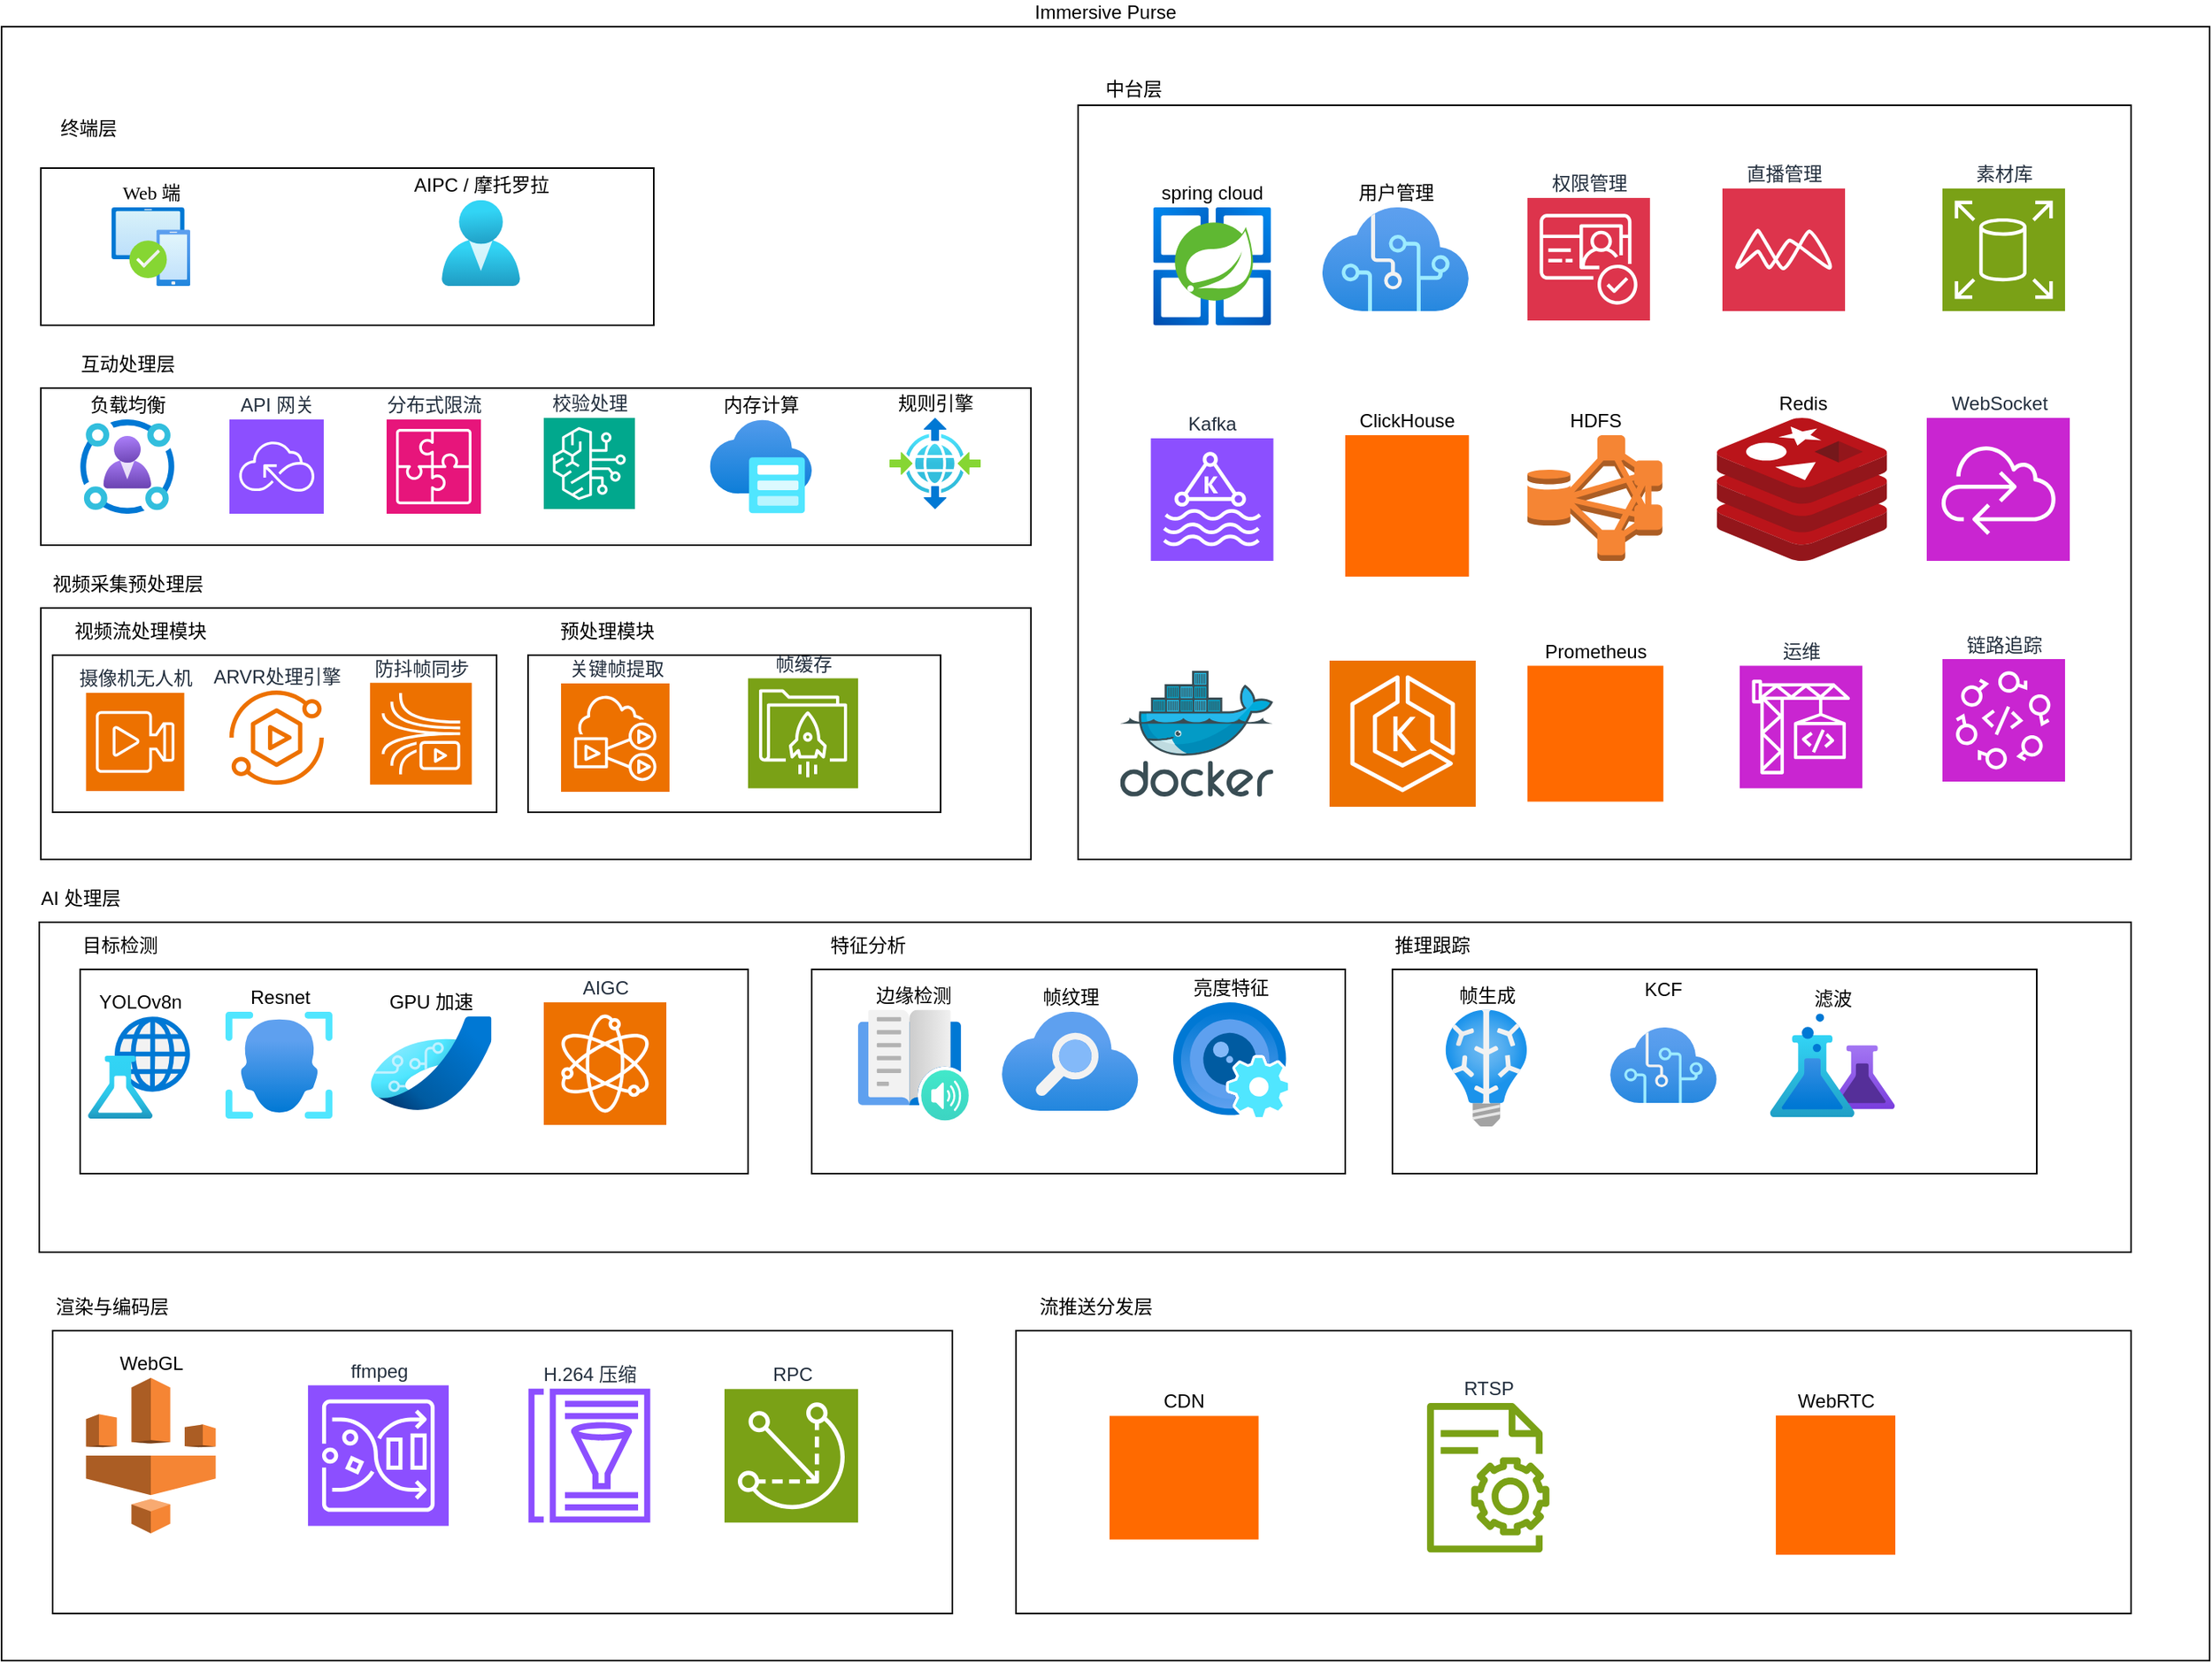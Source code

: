 <mxfile version="28.1.0">
  <diagram name="第 1 页" id="j7T6rVBxxdLHiMrKp17y">
    <mxGraphModel dx="2590" dy="1415" grid="1" gridSize="10" guides="1" tooltips="1" connect="1" arrows="1" fold="1" page="1" pageScale="1" pageWidth="1900" pageHeight="2000" math="0" shadow="0">
      <root>
        <mxCell id="0" />
        <mxCell id="1" parent="0" />
        <mxCell id="_O-edJC-RUrUkgMbYZwg-1" value="" style="rounded=0;whiteSpace=wrap;html=1;" parent="1" vertex="1">
          <mxGeometry x="830" y="660" width="180" height="80" as="geometry" />
        </mxCell>
        <mxCell id="_O-edJC-RUrUkgMbYZwg-2" value="Immersive Purse" style="rounded=0;whiteSpace=wrap;html=1;labelPosition=center;verticalLabelPosition=top;align=center;verticalAlign=bottom;" parent="1" vertex="1">
          <mxGeometry x="105" y="580" width="1405" height="1040" as="geometry" />
        </mxCell>
        <mxCell id="_O-edJC-RUrUkgMbYZwg-3" value="" style="rounded=0;whiteSpace=wrap;html=1;labelPosition=left;verticalLabelPosition=top;align=right;verticalAlign=bottom;" parent="1" vertex="1">
          <mxGeometry x="130" y="670" width="390" height="100" as="geometry" />
        </mxCell>
        <mxCell id="_O-edJC-RUrUkgMbYZwg-4" value="Web 端" style="image;aspect=fixed;html=1;points=[];align=center;fontSize=12;image=img/lib/azure2/identity/Multi_Factor_Authentication.svg;fontFamily=Georgia;labelPosition=center;verticalLabelPosition=top;verticalAlign=bottom;" parent="1" vertex="1">
          <mxGeometry x="175" y="695" width="50" height="50" as="geometry" />
        </mxCell>
        <mxCell id="_O-edJC-RUrUkgMbYZwg-5" value="终端层" style="text;html=1;align=center;verticalAlign=middle;resizable=0;points=[];autosize=1;strokeColor=none;fillColor=none;" parent="1" vertex="1">
          <mxGeometry x="130" y="630" width="60" height="30" as="geometry" />
        </mxCell>
        <mxCell id="_O-edJC-RUrUkgMbYZwg-6" style="edgeStyle=orthogonalEdgeStyle;rounded=0;orthogonalLoop=1;jettySize=auto;html=1;exitX=0.5;exitY=1;exitDx=0;exitDy=0;" parent="1" source="_O-edJC-RUrUkgMbYZwg-3" target="_O-edJC-RUrUkgMbYZwg-3" edge="1">
          <mxGeometry relative="1" as="geometry" />
        </mxCell>
        <mxCell id="_O-edJC-RUrUkgMbYZwg-7" value="AIPC / 摩托罗拉" style="image;aspect=fixed;html=1;points=[];align=center;fontSize=12;image=img/lib/azure2/identity/Users.svg;labelPosition=center;verticalLabelPosition=top;verticalAlign=bottom;" parent="1" vertex="1">
          <mxGeometry x="385" y="690.32" width="50" height="54.68" as="geometry" />
        </mxCell>
        <mxCell id="_O-edJC-RUrUkgMbYZwg-8" value="" style="rounded=0;whiteSpace=wrap;html=1;labelPosition=left;verticalLabelPosition=top;align=right;verticalAlign=bottom;" parent="1" vertex="1">
          <mxGeometry x="130" y="810" width="630" height="100" as="geometry" />
        </mxCell>
        <mxCell id="_O-edJC-RUrUkgMbYZwg-9" value="互动处理层" style="text;html=1;align=center;verticalAlign=middle;resizable=0;points=[];autosize=1;strokeColor=none;fillColor=none;" parent="1" vertex="1">
          <mxGeometry x="145" y="780" width="80" height="30" as="geometry" />
        </mxCell>
        <mxCell id="_O-edJC-RUrUkgMbYZwg-10" value="API 网关" style="sketch=0;points=[[0,0,0],[0.25,0,0],[0.5,0,0],[0.75,0,0],[1,0,0],[0,1,0],[0.25,1,0],[0.5,1,0],[0.75,1,0],[1,1,0],[0,0.25,0],[0,0.5,0],[0,0.75,0],[1,0.25,0],[1,0.5,0],[1,0.75,0]];outlineConnect=0;fontColor=#232F3E;fillColor=#8C4FFF;strokeColor=#ffffff;dashed=0;verticalLabelPosition=top;verticalAlign=bottom;align=center;html=1;fontSize=12;fontStyle=0;aspect=fixed;shape=mxgraph.aws4.resourceIcon;resIcon=mxgraph.aws4.serverless;labelPosition=center;" parent="1" vertex="1">
          <mxGeometry x="250" y="830" width="60" height="60" as="geometry" />
        </mxCell>
        <mxCell id="_O-edJC-RUrUkgMbYZwg-11" value="负载均衡" style="image;aspect=fixed;html=1;points=[];align=center;fontSize=12;image=img/lib/azure2/identity/Identity_Governance.svg;labelPosition=center;verticalLabelPosition=top;verticalAlign=bottom;" parent="1" vertex="1">
          <mxGeometry x="155" y="830" width="60" height="60" as="geometry" />
        </mxCell>
        <mxCell id="_O-edJC-RUrUkgMbYZwg-12" value="分布式限流" style="sketch=0;points=[[0,0,0],[0.25,0,0],[0.5,0,0],[0.75,0,0],[1,0,0],[0,1,0],[0.25,1,0],[0.5,1,0],[0.75,1,0],[1,1,0],[0,0.25,0],[0,0.5,0],[0,0.75,0],[1,0.25,0],[1,0.5,0],[1,0.75,0]];outlineConnect=0;fontColor=#232F3E;fillColor=#E7157B;strokeColor=#ffffff;dashed=0;verticalLabelPosition=top;verticalAlign=bottom;align=center;html=1;fontSize=12;fontStyle=0;aspect=fixed;shape=mxgraph.aws4.resourceIcon;resIcon=mxgraph.aws4.application_integration;labelPosition=center;" parent="1" vertex="1">
          <mxGeometry x="350" y="830" width="60" height="60" as="geometry" />
        </mxCell>
        <mxCell id="_O-edJC-RUrUkgMbYZwg-13" value="校验处理" style="sketch=0;points=[[0,0,0],[0.25,0,0],[0.5,0,0],[0.75,0,0],[1,0,0],[0,1,0],[0.25,1,0],[0.5,1,0],[0.75,1,0],[1,1,0],[0,0.25,0],[0,0.5,0],[0,0.75,0],[1,0.25,0],[1,0.5,0],[1,0.75,0]];outlineConnect=0;fontColor=#232F3E;fillColor=#01A88D;strokeColor=#ffffff;dashed=0;verticalLabelPosition=top;verticalAlign=bottom;align=center;html=1;fontSize=12;fontStyle=0;aspect=fixed;shape=mxgraph.aws4.resourceIcon;resIcon=mxgraph.aws4.bedrock;labelPosition=center;" parent="1" vertex="1">
          <mxGeometry x="450" y="829" width="58" height="58" as="geometry" />
        </mxCell>
        <mxCell id="_O-edJC-RUrUkgMbYZwg-15" value="规则引擎" style="image;aspect=fixed;html=1;points=[];align=center;fontSize=12;image=img/lib/azure2/networking/Azure_Communications_Gateway.svg;labelPosition=center;verticalLabelPosition=top;verticalAlign=bottom;" parent="1" vertex="1">
          <mxGeometry x="670" y="829" width="58" height="58" as="geometry" />
        </mxCell>
        <mxCell id="_O-edJC-RUrUkgMbYZwg-16" value="&lt;span style=&quot;color: rgba(0, 0, 0, 0); font-family: monospace; font-size: 0px; text-align: start; text-wrap-mode: nowrap;&quot;&gt;%3CmxGraphModel%3E%3Croot%3E%3CmxCell%20id%3D%220%22%2F%3E%3CmxCell%20id%3D%221%22%20parent%3D%220%22%2F%3E%3CmxCell%20id%3D%222%22%20value%3D%22%22%20style%3D%22rounded%3D0%3BwhiteSpace%3Dwrap%3Bhtml%3D1%3B%22%20vertex%3D%221%22%20parent%3D%221%22%3E%3CmxGeometry%20x%3D%22147.5%22%20y%3D%22980%22%20width%3D%22262.5%22%20height%3D%22100%22%20as%3D%22geometry%22%2F%3E%3C%2FmxCell%3E%3C%2Froot%3E%3C%2FmxGraphModel%3E&lt;/span&gt;" style="rounded=0;whiteSpace=wrap;html=1;labelPosition=center;verticalLabelPosition=top;align=center;verticalAlign=bottom;" parent="1" vertex="1">
          <mxGeometry x="130" y="950" width="630" height="160" as="geometry" />
        </mxCell>
        <mxCell id="_O-edJC-RUrUkgMbYZwg-17" value="视频采集预处理层" style="text;html=1;align=center;verticalAlign=middle;resizable=0;points=[];autosize=1;strokeColor=none;fillColor=none;" parent="1" vertex="1">
          <mxGeometry x="125" y="920" width="120" height="30" as="geometry" />
        </mxCell>
        <mxCell id="_O-edJC-RUrUkgMbYZwg-18" value="" style="rounded=0;whiteSpace=wrap;html=1;" parent="1" vertex="1">
          <mxGeometry x="137.5" y="980" width="282.5" height="100" as="geometry" />
        </mxCell>
        <mxCell id="_O-edJC-RUrUkgMbYZwg-19" value="摄像机无人机" style="sketch=0;points=[[0,0,0],[0.25,0,0],[0.5,0,0],[0.75,0,0],[1,0,0],[0,1,0],[0.25,1,0],[0.5,1,0],[0.75,1,0],[1,1,0],[0,0.25,0],[0,0.5,0],[0,0.75,0],[1,0.25,0],[1,0.5,0],[1,0.75,0]];outlineConnect=0;fontColor=#232F3E;fillColor=#ED7100;strokeColor=#ffffff;dashed=0;verticalLabelPosition=top;verticalAlign=bottom;align=center;html=1;fontSize=12;fontStyle=0;aspect=fixed;shape=mxgraph.aws4.resourceIcon;resIcon=mxgraph.aws4.media_services;labelPosition=center;" parent="1" vertex="1">
          <mxGeometry x="158.75" y="1004" width="62.5" height="62.5" as="geometry" />
        </mxCell>
        <mxCell id="_O-edJC-RUrUkgMbYZwg-20" value="ARVR处理引擎" style="sketch=0;outlineConnect=0;fontColor=#232F3E;gradientColor=none;fillColor=#ED7100;strokeColor=none;dashed=0;verticalLabelPosition=top;verticalAlign=bottom;align=center;html=1;fontSize=12;fontStyle=0;aspect=fixed;pointerEvents=1;shape=mxgraph.aws4.cloud_digital_interface;labelPosition=center;" parent="1" vertex="1">
          <mxGeometry x="250" y="1002.5" width="60" height="60" as="geometry" />
        </mxCell>
        <mxCell id="_O-edJC-RUrUkgMbYZwg-21" value="防抖帧同步" style="sketch=0;points=[[0,0,0],[0.25,0,0],[0.5,0,0],[0.75,0,0],[1,0,0],[0,1,0],[0.25,1,0],[0.5,1,0],[0.75,1,0],[1,1,0],[0,0.25,0],[0,0.5,0],[0,0.75,0],[1,0.25,0],[1,0.5,0],[1,0.75,0]];outlineConnect=0;fontColor=#232F3E;fillColor=#ED7100;strokeColor=#ffffff;dashed=0;verticalLabelPosition=top;verticalAlign=bottom;align=center;html=1;fontSize=12;fontStyle=0;aspect=fixed;shape=mxgraph.aws4.resourceIcon;resIcon=mxgraph.aws4.kinesis_video_streams;labelPosition=center;" parent="1" vertex="1">
          <mxGeometry x="339.46" y="997.63" width="64.75" height="64.75" as="geometry" />
        </mxCell>
        <mxCell id="_O-edJC-RUrUkgMbYZwg-22" value="视频流处理模块" style="text;html=1;align=center;verticalAlign=middle;resizable=0;points=[];autosize=1;strokeColor=none;fillColor=none;" parent="1" vertex="1">
          <mxGeometry x="137.5" y="950" width="110" height="30" as="geometry" />
        </mxCell>
        <mxCell id="_O-edJC-RUrUkgMbYZwg-23" value="" style="rounded=0;whiteSpace=wrap;html=1;" parent="1" vertex="1">
          <mxGeometry x="440" y="980" width="262.5" height="100" as="geometry" />
        </mxCell>
        <mxCell id="_O-edJC-RUrUkgMbYZwg-24" value="预处理模块" style="text;html=1;align=center;verticalAlign=middle;resizable=0;points=[];autosize=1;strokeColor=none;fillColor=none;" parent="1" vertex="1">
          <mxGeometry x="450" y="950" width="80" height="30" as="geometry" />
        </mxCell>
        <mxCell id="_O-edJC-RUrUkgMbYZwg-26" value="关键帧提取" style="sketch=0;points=[[0,0,0],[0.25,0,0],[0.5,0,0],[0.75,0,0],[1,0,0],[0,1,0],[0.25,1,0],[0.5,1,0],[0.75,1,0],[1,1,0],[0,0.25,0],[0,0.5,0],[0,0.75,0],[1,0.25,0],[1,0.5,0],[1,0.75,0]];outlineConnect=0;fontColor=#232F3E;fillColor=#ED7100;strokeColor=#ffffff;dashed=0;verticalLabelPosition=top;verticalAlign=bottom;align=center;html=1;fontSize=12;fontStyle=0;aspect=fixed;shape=mxgraph.aws4.resourceIcon;resIcon=mxgraph.aws4.elastic_transcoder;labelPosition=center;" parent="1" vertex="1">
          <mxGeometry x="461" y="998" width="69" height="69" as="geometry" />
        </mxCell>
        <mxCell id="_O-edJC-RUrUkgMbYZwg-27" value="" style="rounded=0;whiteSpace=wrap;html=1;" parent="1" vertex="1">
          <mxGeometry x="129" y="1150" width="1331" height="210" as="geometry" />
        </mxCell>
        <mxCell id="_O-edJC-RUrUkgMbYZwg-28" value="AI 处理层" style="text;html=1;align=center;verticalAlign=middle;resizable=0;points=[];autosize=1;strokeColor=none;fillColor=none;" parent="1" vertex="1">
          <mxGeometry x="120" y="1120" width="70" height="30" as="geometry" />
        </mxCell>
        <mxCell id="_O-edJC-RUrUkgMbYZwg-29" value="" style="rounded=0;whiteSpace=wrap;html=1;" parent="1" vertex="1">
          <mxGeometry x="155" y="1180" width="425" height="130" as="geometry" />
        </mxCell>
        <mxCell id="_O-edJC-RUrUkgMbYZwg-30" value="YOLOv8n" style="image;aspect=fixed;html=1;points=[];align=center;fontSize=12;image=img/lib/azure2/ai_machine_learning/Machine_Learning_Studio_Classic_Web_Services.svg;labelPosition=center;verticalLabelPosition=top;verticalAlign=bottom;" parent="1" vertex="1">
          <mxGeometry x="160" y="1210" width="65" height="65" as="geometry" />
        </mxCell>
        <mxCell id="_O-edJC-RUrUkgMbYZwg-31" value="Resnet" style="image;aspect=fixed;html=1;points=[];align=center;fontSize=12;image=img/lib/azure2/ai_machine_learning/Face_APIs.svg;labelPosition=center;verticalLabelPosition=top;verticalAlign=bottom;" parent="1" vertex="1">
          <mxGeometry x="247.5" y="1207" width="68" height="68" as="geometry" />
        </mxCell>
        <mxCell id="_O-edJC-RUrUkgMbYZwg-32" value="GPU 加速" style="image;aspect=fixed;html=1;points=[];align=center;fontSize=12;image=img/lib/azure2/ai_machine_learning/Azure_Applied_AI.svg;labelPosition=center;verticalLabelPosition=top;verticalAlign=bottom;" parent="1" vertex="1">
          <mxGeometry x="339.46" y="1210" width="77.77" height="59.47" as="geometry" />
        </mxCell>
        <mxCell id="_O-edJC-RUrUkgMbYZwg-33" value="目标检测" style="text;html=1;align=center;verticalAlign=middle;resizable=0;points=[];autosize=1;strokeColor=none;fillColor=none;" parent="1" vertex="1">
          <mxGeometry x="145" y="1150" width="70" height="30" as="geometry" />
        </mxCell>
        <mxCell id="_O-edJC-RUrUkgMbYZwg-34" value="" style="rounded=0;whiteSpace=wrap;html=1;" parent="1" vertex="1">
          <mxGeometry x="620.5" y="1180" width="339.5" height="130" as="geometry" />
        </mxCell>
        <mxCell id="_O-edJC-RUrUkgMbYZwg-35" value="特征分析" style="text;html=1;align=center;verticalAlign=middle;resizable=0;points=[];autosize=1;strokeColor=none;fillColor=none;" parent="1" vertex="1">
          <mxGeometry x="620.5" y="1150" width="70" height="30" as="geometry" />
        </mxCell>
        <mxCell id="_O-edJC-RUrUkgMbYZwg-36" value="帧纹理" style="image;aspect=fixed;html=1;points=[];align=center;fontSize=12;image=img/lib/azure2/app_services/Search_Services.svg;labelPosition=center;verticalLabelPosition=top;verticalAlign=bottom;" parent="1" vertex="1">
          <mxGeometry x="741.25" y="1207" width="87.21" height="63" as="geometry" />
        </mxCell>
        <mxCell id="_O-edJC-RUrUkgMbYZwg-37" value="亮度特征" style="image;aspect=fixed;html=1;points=[];align=center;fontSize=12;image=img/lib/azure2/ai_machine_learning/Custom_Vision.svg;labelPosition=center;verticalLabelPosition=top;verticalAlign=bottom;" parent="1" vertex="1">
          <mxGeometry x="850.5" y="1201" width="73" height="73" as="geometry" />
        </mxCell>
        <mxCell id="_O-edJC-RUrUkgMbYZwg-38" value="边缘检测" style="image;aspect=fixed;html=1;points=[];align=center;fontSize=12;image=img/lib/azure2/ai_machine_learning/Immersive_Readers.svg;labelPosition=center;verticalLabelPosition=top;verticalAlign=bottom;" parent="1" vertex="1">
          <mxGeometry x="650" y="1205.78" width="70.44" height="70.44" as="geometry" />
        </mxCell>
        <mxCell id="_O-edJC-RUrUkgMbYZwg-39" value="" style="rounded=0;whiteSpace=wrap;html=1;" parent="1" vertex="1">
          <mxGeometry x="790" y="630" width="670" height="480" as="geometry" />
        </mxCell>
        <mxCell id="_O-edJC-RUrUkgMbYZwg-40" value="中台层" style="text;html=1;align=center;verticalAlign=middle;resizable=0;points=[];autosize=1;strokeColor=none;fillColor=none;" parent="1" vertex="1">
          <mxGeometry x="795" y="605" width="60" height="30" as="geometry" />
        </mxCell>
        <mxCell id="_O-edJC-RUrUkgMbYZwg-41" value="spring cloud" style="image;aspect=fixed;html=1;points=[];align=center;fontSize=12;image=img/lib/azure2/compute/Azure_Spring_Cloud.svg;labelPosition=center;verticalLabelPosition=top;verticalAlign=bottom;" parent="1" vertex="1">
          <mxGeometry x="837.78" y="695" width="75" height="75" as="geometry" />
        </mxCell>
        <mxCell id="_O-edJC-RUrUkgMbYZwg-42" value="用户管理" style="image;aspect=fixed;html=1;points=[];align=center;fontSize=12;image=img/lib/azure2/ai_machine_learning/Cognitive_Services.svg;labelPosition=center;verticalLabelPosition=top;verticalAlign=bottom;" parent="1" vertex="1">
          <mxGeometry x="945.19" y="695" width="93.5" height="66" as="geometry" />
        </mxCell>
        <mxCell id="_O-edJC-RUrUkgMbYZwg-43" value="素材库" style="sketch=0;points=[[0,0,0],[0.25,0,0],[0.5,0,0],[0.75,0,0],[1,0,0],[0,1,0],[0.25,1,0],[0.5,1,0],[0.75,1,0],[1,1,0],[0,0.25,0],[0,0.5,0],[0,0.75,0],[1,0.25,0],[1,0.5,0],[1,0.75,0]];outlineConnect=0;fontColor=#232F3E;fillColor=#7AA116;strokeColor=#ffffff;dashed=0;verticalLabelPosition=top;verticalAlign=bottom;align=center;html=1;fontSize=12;fontStyle=0;aspect=fixed;shape=mxgraph.aws4.resourceIcon;resIcon=mxgraph.aws4.elastic_block_store;labelPosition=center;" parent="1" vertex="1">
          <mxGeometry x="1340" y="683" width="78" height="78" as="geometry" />
        </mxCell>
        <mxCell id="_O-edJC-RUrUkgMbYZwg-44" value="权限管理" style="sketch=0;points=[[0,0,0],[0.25,0,0],[0.5,0,0],[0.75,0,0],[1,0,0],[0,1,0],[0.25,1,0],[0.5,1,0],[0.75,1,0],[1,1,0],[0,0.25,0],[0,0.5,0],[0,0.75,0],[1,0.25,0],[1,0.5,0],[1,0.75,0]];outlineConnect=0;fontColor=#232F3E;fillColor=#DD344C;strokeColor=#ffffff;dashed=0;verticalLabelPosition=top;verticalAlign=bottom;align=center;html=1;fontSize=12;fontStyle=0;aspect=fixed;shape=mxgraph.aws4.resourceIcon;resIcon=mxgraph.aws4.cognito;labelPosition=center;" parent="1" vertex="1">
          <mxGeometry x="1075.89" y="689" width="78" height="78" as="geometry" />
        </mxCell>
        <mxCell id="_O-edJC-RUrUkgMbYZwg-45" value="直播管理" style="sketch=0;points=[[0,0,0],[0.25,0,0],[0.5,0,0],[0.75,0,0],[1,0,0],[0,1,0],[0.25,1,0],[0.5,1,0],[0.75,1,0],[1,1,0],[0,0.25,0],[0,0.5,0],[0,0.75,0],[1,0.25,0],[1,0.5,0],[1,0.75,0]];outlineConnect=0;fontColor=#232F3E;fillColor=#DD344C;strokeColor=#ffffff;dashed=0;verticalLabelPosition=top;verticalAlign=bottom;align=center;html=1;fontSize=12;fontStyle=0;aspect=fixed;shape=mxgraph.aws4.resourceIcon;resIcon=mxgraph.aws4.macie;labelPosition=center;" parent="1" vertex="1">
          <mxGeometry x="1200" y="683" width="78" height="78" as="geometry" />
        </mxCell>
        <mxCell id="_O-edJC-RUrUkgMbYZwg-46" value="Kafka" style="sketch=0;points=[[0,0,0],[0.25,0,0],[0.5,0,0],[0.75,0,0],[1,0,0],[0,1,0],[0.25,1,0],[0.5,1,0],[0.75,1,0],[1,1,0],[0,0.25,0],[0,0.5,0],[0,0.75,0],[1,0.25,0],[1,0.5,0],[1,0.75,0]];outlineConnect=0;fontColor=#232F3E;fillColor=#8C4FFF;strokeColor=#ffffff;dashed=0;verticalLabelPosition=top;verticalAlign=bottom;align=center;html=1;fontSize=12;fontStyle=0;aspect=fixed;shape=mxgraph.aws4.resourceIcon;resIcon=mxgraph.aws4.managed_streaming_for_kafka;labelPosition=center;" parent="1" vertex="1">
          <mxGeometry x="836.28" y="842" width="78" height="78" as="geometry" />
        </mxCell>
        <mxCell id="_O-edJC-RUrUkgMbYZwg-48" value="ClickHouse" style="points=[];aspect=fixed;html=1;align=center;shadow=0;dashed=0;fillColor=#FF6A00;strokeColor=none;shape=mxgraph.alibaba_cloud.clickhouse;labelPosition=center;verticalLabelPosition=top;verticalAlign=bottom;" parent="1" vertex="1">
          <mxGeometry x="960" y="840" width="78.69" height="90" as="geometry" />
        </mxCell>
        <mxCell id="_O-edJC-RUrUkgMbYZwg-49" value="HDFS" style="outlineConnect=0;dashed=0;verticalLabelPosition=top;verticalAlign=bottom;align=center;html=1;shape=mxgraph.aws3.hdfs_cluster;fillColor=#F58534;gradientColor=none;labelPosition=center;" parent="1" vertex="1">
          <mxGeometry x="1075.89" y="840" width="85.86" height="80" as="geometry" />
        </mxCell>
        <mxCell id="_O-edJC-RUrUkgMbYZwg-50" value="Redis" style="image;sketch=0;aspect=fixed;html=1;points=[];align=center;fontSize=12;image=img/lib/mscae/Cache_Redis_Product.svg;labelPosition=center;verticalLabelPosition=top;verticalAlign=bottom;" parent="1" vertex="1">
          <mxGeometry x="1196.43" y="829" width="108.33" height="91" as="geometry" />
        </mxCell>
        <mxCell id="_O-edJC-RUrUkgMbYZwg-51" value="WebSocket" style="sketch=0;points=[[0,0,0],[0.25,0,0],[0.5,0,0],[0.75,0,0],[1,0,0],[0,1,0],[0.25,1,0],[0.5,1,0],[0.75,1,0],[1,1,0],[0,0.25,0],[0,0.5,0],[0,0.75,0],[1,0.25,0],[1,0.5,0],[1,0.75,0]];outlineConnect=0;fontColor=#232F3E;fillColor=#C925D1;strokeColor=#ffffff;dashed=0;verticalLabelPosition=top;verticalAlign=bottom;align=center;html=1;fontSize=12;fontStyle=0;aspect=fixed;shape=mxgraph.aws4.resourceIcon;resIcon=mxgraph.aws4.cloud_control_api;labelPosition=center;" parent="1" vertex="1">
          <mxGeometry x="1330" y="829" width="91" height="91" as="geometry" />
        </mxCell>
        <mxCell id="_O-edJC-RUrUkgMbYZwg-52" value="运维" style="sketch=0;points=[[0,0,0],[0.25,0,0],[0.5,0,0],[0.75,0,0],[1,0,0],[0,1,0],[0.25,1,0],[0.5,1,0],[0.75,1,0],[1,1,0],[0,0.25,0],[0,0.5,0],[0,0.75,0],[1,0.25,0],[1,0.5,0],[1,0.75,0]];outlineConnect=0;fontColor=#232F3E;fillColor=#C925D1;strokeColor=#ffffff;dashed=0;verticalLabelPosition=top;verticalAlign=bottom;align=center;html=1;fontSize=12;fontStyle=0;aspect=fixed;shape=mxgraph.aws4.resourceIcon;resIcon=mxgraph.aws4.codebuild;labelPosition=center;" parent="1" vertex="1">
          <mxGeometry x="1211" y="986.75" width="78" height="78" as="geometry" />
        </mxCell>
        <mxCell id="_O-edJC-RUrUkgMbYZwg-53" value="链路追踪" style="sketch=0;points=[[0,0,0],[0.25,0,0],[0.5,0,0],[0.75,0,0],[1,0,0],[0,1,0],[0.25,1,0],[0.5,1,0],[0.75,1,0],[1,1,0],[0,0.25,0],[0,0.5,0],[0,0.75,0],[1,0.25,0],[1,0.5,0],[1,0.75,0]];outlineConnect=0;fontColor=#232F3E;fillColor=#C925D1;strokeColor=#ffffff;dashed=0;verticalLabelPosition=top;verticalAlign=bottom;align=center;html=1;fontSize=12;fontStyle=0;aspect=fixed;shape=mxgraph.aws4.resourceIcon;resIcon=mxgraph.aws4.codestar;labelPosition=center;" parent="1" vertex="1">
          <mxGeometry x="1340" y="982.5" width="78" height="78" as="geometry" />
        </mxCell>
        <mxCell id="_O-edJC-RUrUkgMbYZwg-54" value="" style="image;sketch=0;aspect=fixed;html=1;points=[];align=center;fontSize=12;image=img/lib/mscae/Docker.svg;" parent="1" vertex="1">
          <mxGeometry x="816.73" y="990" width="97.55" height="80" as="geometry" />
        </mxCell>
        <mxCell id="_O-edJC-RUrUkgMbYZwg-55" value="" style="sketch=0;points=[[0,0,0],[0.25,0,0],[0.5,0,0],[0.75,0,0],[1,0,0],[0,1,0],[0.25,1,0],[0.5,1,0],[0.75,1,0],[1,1,0],[0,0.25,0],[0,0.5,0],[0,0.75,0],[1,0.25,0],[1,0.5,0],[1,0.75,0]];outlineConnect=0;fontColor=#232F3E;fillColor=#ED7100;strokeColor=#ffffff;dashed=0;verticalLabelPosition=bottom;verticalAlign=top;align=center;html=1;fontSize=12;fontStyle=0;aspect=fixed;shape=mxgraph.aws4.resourceIcon;resIcon=mxgraph.aws4.eks;" parent="1" vertex="1">
          <mxGeometry x="950" y="983.5" width="93" height="93" as="geometry" />
        </mxCell>
        <mxCell id="_O-edJC-RUrUkgMbYZwg-56" value="AIGC" style="sketch=0;points=[[0,0,0],[0.25,0,0],[0.5,0,0],[0.75,0,0],[1,0,0],[0,1,0],[0.25,1,0],[0.5,1,0],[0.75,1,0],[1,1,0],[0,0.25,0],[0,0.5,0],[0,0.75,0],[1,0.25,0],[1,0.5,0],[1,0.75,0]];outlineConnect=0;fontColor=#232F3E;fillColor=#ED7100;strokeColor=#ffffff;dashed=0;verticalLabelPosition=top;verticalAlign=bottom;align=center;html=1;fontSize=12;fontStyle=0;aspect=fixed;shape=mxgraph.aws4.resourceIcon;resIcon=mxgraph.aws4.quantum_technologies;labelPosition=center;" parent="1" vertex="1">
          <mxGeometry x="450" y="1201" width="78" height="78" as="geometry" />
        </mxCell>
        <mxCell id="_O-edJC-RUrUkgMbYZwg-57" value="" style="rounded=0;whiteSpace=wrap;html=1;" parent="1" vertex="1">
          <mxGeometry x="990" y="1180" width="410" height="130" as="geometry" />
        </mxCell>
        <mxCell id="_O-edJC-RUrUkgMbYZwg-58" value="推理跟踪" style="text;html=1;align=center;verticalAlign=middle;resizable=0;points=[];autosize=1;strokeColor=none;fillColor=none;" parent="1" vertex="1">
          <mxGeometry x="980" y="1150" width="70" height="30" as="geometry" />
        </mxCell>
        <mxCell id="_O-edJC-RUrUkgMbYZwg-59" value="帧生成" style="image;aspect=fixed;html=1;points=[];align=center;fontSize=12;image=img/lib/azure2/ai_machine_learning/Batch_AI.svg;labelPosition=center;verticalLabelPosition=top;verticalAlign=bottom;" parent="1" vertex="1">
          <mxGeometry x="1023.5" y="1205.78" width="52.39" height="74.22" as="geometry" />
        </mxCell>
        <mxCell id="_O-edJC-RUrUkgMbYZwg-60" value="滤波" style="image;aspect=fixed;html=1;points=[];align=center;fontSize=12;image=img/lib/azure2/ai_machine_learning/Azure_Experimentation_Studio.svg;labelPosition=center;verticalLabelPosition=top;verticalAlign=bottom;" parent="1" vertex="1">
          <mxGeometry x="1230" y="1208.12" width="80" height="65.88" as="geometry" />
        </mxCell>
        <mxCell id="_O-edJC-RUrUkgMbYZwg-61" value="KCF&lt;div&gt;&lt;br&gt;&lt;/div&gt;" style="image;aspect=fixed;html=1;points=[];align=center;fontSize=12;image=img/lib/azure2/ai_machine_learning/Cognitive_Services.svg;labelPosition=center;verticalLabelPosition=top;verticalAlign=bottom;" parent="1" vertex="1">
          <mxGeometry x="1128.43" y="1217" width="68" height="48" as="geometry" />
        </mxCell>
        <mxCell id="_O-edJC-RUrUkgMbYZwg-62" value="Prometheus" style="points=[];aspect=fixed;html=1;align=center;shadow=0;dashed=0;fillColor=#FF6A00;strokeColor=none;shape=mxgraph.alibaba_cloud.prometheus;labelPosition=center;verticalLabelPosition=top;verticalAlign=bottom;" parent="1" vertex="1">
          <mxGeometry x="1075.89" y="986.75" width="86.5" height="86.5" as="geometry" />
        </mxCell>
        <mxCell id="_O-edJC-RUrUkgMbYZwg-63" value="" style="rounded=0;whiteSpace=wrap;html=1;labelPosition=center;verticalLabelPosition=top;align=center;verticalAlign=bottom;" parent="1" vertex="1">
          <mxGeometry x="137.5" y="1410" width="572.5" height="180" as="geometry" />
        </mxCell>
        <mxCell id="_O-edJC-RUrUkgMbYZwg-64" value="渲染与编码层" style="text;html=1;align=center;verticalAlign=middle;resizable=0;points=[];autosize=1;strokeColor=none;fillColor=none;" parent="1" vertex="1">
          <mxGeometry x="125" y="1380" width="100" height="30" as="geometry" />
        </mxCell>
        <mxCell id="_O-edJC-RUrUkgMbYZwg-65" value="" style="rounded=0;whiteSpace=wrap;html=1;" parent="1" vertex="1">
          <mxGeometry x="750.5" y="1410" width="709.5" height="180" as="geometry" />
        </mxCell>
        <mxCell id="_O-edJC-RUrUkgMbYZwg-66" value="流推送分发层" style="text;html=1;align=center;verticalAlign=middle;resizable=0;points=[];autosize=1;strokeColor=none;fillColor=none;" parent="1" vertex="1">
          <mxGeometry x="750.5" y="1380" width="100" height="30" as="geometry" />
        </mxCell>
        <mxCell id="el39uAYpCaGv4X5DaxTX-3" value="WebGL" style="outlineConnect=0;dashed=0;verticalLabelPosition=top;verticalAlign=bottom;align=center;html=1;shape=mxgraph.aws3.glue;fillColor=#F58534;gradientColor=none;labelPosition=center;" vertex="1" parent="1">
          <mxGeometry x="158.75" y="1440" width="82.5" height="99" as="geometry" />
        </mxCell>
        <mxCell id="el39uAYpCaGv4X5DaxTX-4" value="ffmpeg" style="sketch=0;points=[[0,0,0],[0.25,0,0],[0.5,0,0],[0.75,0,0],[1,0,0],[0,1,0],[0.25,1,0],[0.5,1,0],[0.75,1,0],[1,1,0],[0,0.25,0],[0,0.5,0],[0,0.75,0],[1,0.25,0],[1,0.5,0],[1,0.75,0]];outlineConnect=0;fontColor=#232F3E;fillColor=#8C4FFF;strokeColor=#ffffff;dashed=0;verticalLabelPosition=top;verticalAlign=bottom;align=center;html=1;fontSize=12;fontStyle=0;aspect=fixed;shape=mxgraph.aws4.resourceIcon;resIcon=mxgraph.aws4.glue_databrew;labelPosition=center;" vertex="1" parent="1">
          <mxGeometry x="300" y="1444.75" width="89.5" height="89.5" as="geometry" />
        </mxCell>
        <mxCell id="el39uAYpCaGv4X5DaxTX-5" value="H.264 压缩" style="sketch=0;outlineConnect=0;fontColor=#232F3E;gradientColor=none;fillColor=#8C4FFF;strokeColor=none;dashed=0;verticalLabelPosition=top;verticalAlign=bottom;align=center;html=1;fontSize=12;fontStyle=0;aspect=fixed;pointerEvents=1;shape=mxgraph.aws4.glue_data_catalog;labelPosition=center;" vertex="1" parent="1">
          <mxGeometry x="439.66" y="1446.88" width="78.69" height="85.25" as="geometry" />
        </mxCell>
        <mxCell id="el39uAYpCaGv4X5DaxTX-6" value="RPC" style="sketch=0;points=[[0,0,0],[0.25,0,0],[0.5,0,0],[0.75,0,0],[1,0,0],[0,1,0],[0.25,1,0],[0.5,1,0],[0.75,1,0],[1,1,0],[0,0.25,0],[0,0.5,0],[0,0.75,0],[1,0.25,0],[1,0.5,0],[1,0.75,0]];outlineConnect=0;fontColor=#232F3E;fillColor=#7AA116;strokeColor=#ffffff;dashed=0;verticalLabelPosition=top;verticalAlign=bottom;align=center;html=1;fontSize=12;fontStyle=0;aspect=fixed;shape=mxgraph.aws4.resourceIcon;resIcon=mxgraph.aws4.greengrass;labelPosition=center;" vertex="1" parent="1">
          <mxGeometry x="565" y="1447.13" width="85" height="85" as="geometry" />
        </mxCell>
        <mxCell id="el39uAYpCaGv4X5DaxTX-7" value="RTSP" style="sketch=0;outlineConnect=0;fontColor=#232F3E;gradientColor=none;fillColor=#7AA116;strokeColor=none;dashed=0;verticalLabelPosition=top;verticalAlign=bottom;align=center;html=1;fontSize=12;fontStyle=0;aspect=fixed;pointerEvents=1;shape=mxgraph.aws4.iot_device_jobs_resource;labelPosition=center;" vertex="1" parent="1">
          <mxGeometry x="1011.95" y="1456" width="78.05" height="95.12" as="geometry" />
        </mxCell>
        <mxCell id="el39uAYpCaGv4X5DaxTX-8" value="CDN" style="points=[];aspect=fixed;html=1;align=center;shadow=0;dashed=0;fillColor=#FF6A00;strokeColor=none;shape=mxgraph.alibaba_cloud.cdn_content_distribution_network;labelPosition=center;verticalLabelPosition=top;verticalAlign=bottom;" vertex="1" parent="1">
          <mxGeometry x="810" y="1464.23" width="94.83" height="78.66" as="geometry" />
        </mxCell>
        <mxCell id="el39uAYpCaGv4X5DaxTX-9" value="WebRTC" style="points=[];aspect=fixed;html=1;align=center;shadow=0;dashed=0;fillColor=#FF6A00;strokeColor=none;shape=mxgraph.alibaba_cloud.pcdn_p2p_cdn;labelPosition=center;verticalLabelPosition=top;verticalAlign=bottom;" vertex="1" parent="1">
          <mxGeometry x="1233.96" y="1464" width="76.04" height="88.61" as="geometry" />
        </mxCell>
        <mxCell id="el39uAYpCaGv4X5DaxTX-12" value="内存计算" style="image;aspect=fixed;html=1;points=[];align=center;fontSize=12;image=img/lib/azure2/storage/Azure_HCP_Cache.svg;labelPosition=center;verticalLabelPosition=top;verticalAlign=bottom;" vertex="1" parent="1">
          <mxGeometry x="555.74" y="830" width="64.76" height="60" as="geometry" />
        </mxCell>
        <mxCell id="el39uAYpCaGv4X5DaxTX-13" value="帧缓存" style="sketch=0;points=[[0,0,0],[0.25,0,0],[0.5,0,0],[0.75,0,0],[1,0,0],[0,1,0],[0.25,1,0],[0.5,1,0],[0.75,1,0],[1,1,0],[0,0.25,0],[0,0.5,0],[0,0.75,0],[1,0.25,0],[1,0.5,0],[1,0.75,0]];outlineConnect=0;fontColor=#232F3E;fillColor=#7AA116;strokeColor=#ffffff;dashed=0;verticalLabelPosition=top;verticalAlign=bottom;align=center;html=1;fontSize=12;fontStyle=0;aspect=fixed;shape=mxgraph.aws4.resourceIcon;resIcon=mxgraph.aws4.file_cache;labelPosition=center;" vertex="1" parent="1">
          <mxGeometry x="580" y="994.75" width="70" height="70" as="geometry" />
        </mxCell>
      </root>
    </mxGraphModel>
  </diagram>
</mxfile>
